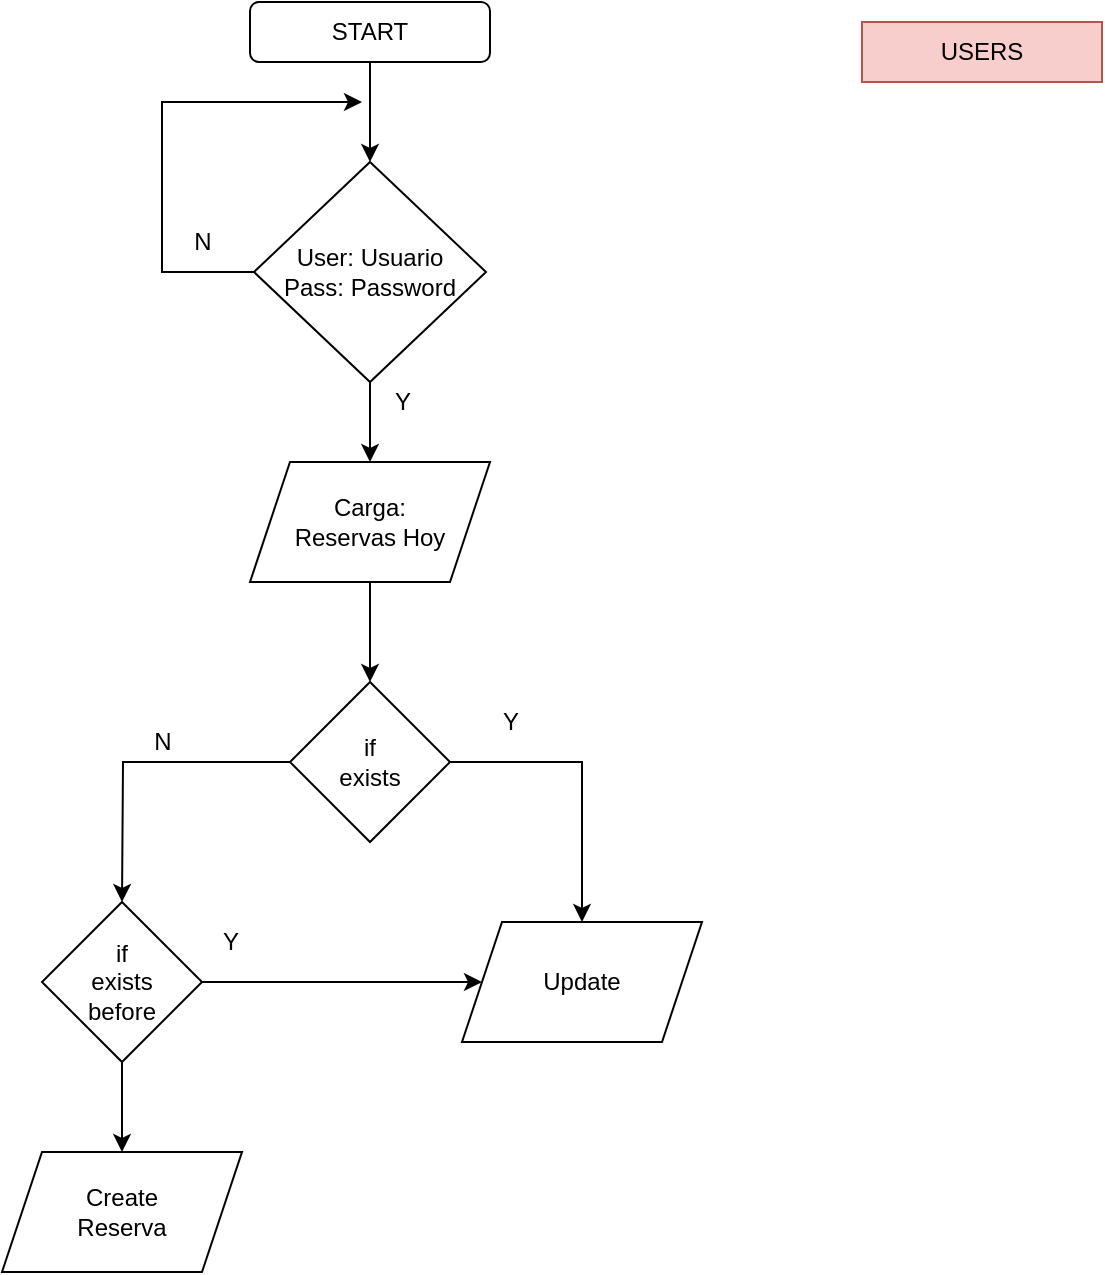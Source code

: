 <mxfile version="16.2.7" type="github" pages="2">
  <diagram id="VauM-asOZjBpcQBod1W1" name="BackEnd - Users">
    <mxGraphModel dx="1027" dy="571" grid="1" gridSize="10" guides="1" tooltips="1" connect="1" arrows="1" fold="1" page="1" pageScale="1" pageWidth="827" pageHeight="1169" math="0" shadow="0">
      <root>
        <mxCell id="0" />
        <mxCell id="1" parent="0" />
        <mxCell id="SsAnK3N2priRtX3Kv_67-16" style="edgeStyle=orthogonalEdgeStyle;rounded=0;orthogonalLoop=1;jettySize=auto;html=1;entryX=0.5;entryY=0;entryDx=0;entryDy=0;" edge="1" parent="1" source="dzH_pWiBcKx7Zo8vlK67-3" target="SsAnK3N2priRtX3Kv_67-1">
          <mxGeometry relative="1" as="geometry" />
        </mxCell>
        <mxCell id="dzH_pWiBcKx7Zo8vlK67-3" value="START" style="rounded=1;whiteSpace=wrap;html=1;" parent="1" vertex="1">
          <mxGeometry x="354" y="10" width="120" height="30" as="geometry" />
        </mxCell>
        <mxCell id="SsAnK3N2priRtX3Kv_67-17" style="edgeStyle=orthogonalEdgeStyle;rounded=0;orthogonalLoop=1;jettySize=auto;html=1;" edge="1" parent="1" source="SsAnK3N2priRtX3Kv_67-1" target="SsAnK3N2priRtX3Kv_67-2">
          <mxGeometry relative="1" as="geometry" />
        </mxCell>
        <mxCell id="SsAnK3N2priRtX3Kv_67-19" style="edgeStyle=orthogonalEdgeStyle;rounded=0;orthogonalLoop=1;jettySize=auto;html=1;exitX=0;exitY=0.5;exitDx=0;exitDy=0;" edge="1" parent="1" source="SsAnK3N2priRtX3Kv_67-1">
          <mxGeometry relative="1" as="geometry">
            <mxPoint x="410" y="60" as="targetPoint" />
            <Array as="points">
              <mxPoint x="310" y="145" />
              <mxPoint x="310" y="60" />
            </Array>
          </mxGeometry>
        </mxCell>
        <mxCell id="SsAnK3N2priRtX3Kv_67-1" value="&lt;div&gt;User: Usuario&lt;/div&gt;&lt;div&gt;Pass: Password&lt;/div&gt;" style="rhombus;whiteSpace=wrap;html=1;" vertex="1" parent="1">
          <mxGeometry x="356" y="90" width="116" height="110" as="geometry" />
        </mxCell>
        <mxCell id="SsAnK3N2priRtX3Kv_67-18" style="edgeStyle=orthogonalEdgeStyle;rounded=0;orthogonalLoop=1;jettySize=auto;html=1;exitX=0.5;exitY=1;exitDx=0;exitDy=0;entryX=0.5;entryY=0;entryDx=0;entryDy=0;" edge="1" parent="1" source="SsAnK3N2priRtX3Kv_67-2" target="SsAnK3N2priRtX3Kv_67-4">
          <mxGeometry relative="1" as="geometry" />
        </mxCell>
        <mxCell id="SsAnK3N2priRtX3Kv_67-2" value="&lt;div&gt;Carga:&lt;/div&gt;&lt;div&gt;Reservas Hoy&lt;br&gt;&lt;/div&gt;" style="shape=parallelogram;perimeter=parallelogramPerimeter;whiteSpace=wrap;html=1;fixedSize=1;" vertex="1" parent="1">
          <mxGeometry x="354" y="240" width="120" height="60" as="geometry" />
        </mxCell>
        <mxCell id="SsAnK3N2priRtX3Kv_67-8" style="edgeStyle=orthogonalEdgeStyle;rounded=0;orthogonalLoop=1;jettySize=auto;html=1;exitX=1;exitY=0.5;exitDx=0;exitDy=0;" edge="1" parent="1" source="SsAnK3N2priRtX3Kv_67-4" target="SsAnK3N2priRtX3Kv_67-7">
          <mxGeometry relative="1" as="geometry" />
        </mxCell>
        <mxCell id="SsAnK3N2priRtX3Kv_67-11" style="edgeStyle=orthogonalEdgeStyle;rounded=0;orthogonalLoop=1;jettySize=auto;html=1;exitX=0;exitY=0.5;exitDx=0;exitDy=0;" edge="1" parent="1" source="SsAnK3N2priRtX3Kv_67-4">
          <mxGeometry relative="1" as="geometry">
            <mxPoint x="290" y="460" as="targetPoint" />
          </mxGeometry>
        </mxCell>
        <mxCell id="SsAnK3N2priRtX3Kv_67-4" value="&lt;div&gt;if&lt;/div&gt;&lt;div&gt;exists&lt;br&gt;&lt;/div&gt;" style="rhombus;whiteSpace=wrap;html=1;" vertex="1" parent="1">
          <mxGeometry x="374" y="350" width="80" height="80" as="geometry" />
        </mxCell>
        <mxCell id="SsAnK3N2priRtX3Kv_67-6" value="&lt;div&gt;Create&lt;/div&gt;&lt;div&gt;Reserva&lt;br&gt;&lt;/div&gt;" style="shape=parallelogram;perimeter=parallelogramPerimeter;whiteSpace=wrap;html=1;fixedSize=1;" vertex="1" parent="1">
          <mxGeometry x="230" y="585" width="120" height="60" as="geometry" />
        </mxCell>
        <mxCell id="SsAnK3N2priRtX3Kv_67-7" value="Update" style="shape=parallelogram;perimeter=parallelogramPerimeter;whiteSpace=wrap;html=1;fixedSize=1;" vertex="1" parent="1">
          <mxGeometry x="460" y="470" width="120" height="60" as="geometry" />
        </mxCell>
        <mxCell id="SsAnK3N2priRtX3Kv_67-9" value="Y" style="text;html=1;align=center;verticalAlign=middle;resizable=0;points=[];autosize=1;strokeColor=none;fillColor=none;" vertex="1" parent="1">
          <mxGeometry x="474" y="360" width="20" height="20" as="geometry" />
        </mxCell>
        <mxCell id="SsAnK3N2priRtX3Kv_67-10" value="N" style="text;html=1;align=center;verticalAlign=middle;resizable=0;points=[];autosize=1;strokeColor=none;fillColor=none;" vertex="1" parent="1">
          <mxGeometry x="300" y="370" width="20" height="20" as="geometry" />
        </mxCell>
        <mxCell id="SsAnK3N2priRtX3Kv_67-13" style="edgeStyle=orthogonalEdgeStyle;rounded=0;orthogonalLoop=1;jettySize=auto;html=1;exitX=1;exitY=0.5;exitDx=0;exitDy=0;entryX=0;entryY=0.5;entryDx=0;entryDy=0;" edge="1" parent="1" source="SsAnK3N2priRtX3Kv_67-12" target="SsAnK3N2priRtX3Kv_67-7">
          <mxGeometry relative="1" as="geometry" />
        </mxCell>
        <mxCell id="SsAnK3N2priRtX3Kv_67-15" style="edgeStyle=orthogonalEdgeStyle;rounded=0;orthogonalLoop=1;jettySize=auto;html=1;entryX=0.5;entryY=0;entryDx=0;entryDy=0;" edge="1" parent="1" source="SsAnK3N2priRtX3Kv_67-12" target="SsAnK3N2priRtX3Kv_67-6">
          <mxGeometry relative="1" as="geometry" />
        </mxCell>
        <mxCell id="SsAnK3N2priRtX3Kv_67-12" value="&lt;div&gt;if &lt;br&gt;&lt;/div&gt;&lt;div&gt;exists&lt;/div&gt;&lt;div&gt;before&lt;br&gt;&lt;/div&gt;" style="rhombus;whiteSpace=wrap;html=1;" vertex="1" parent="1">
          <mxGeometry x="250" y="460" width="80" height="80" as="geometry" />
        </mxCell>
        <mxCell id="SsAnK3N2priRtX3Kv_67-14" value="Y" style="text;html=1;align=center;verticalAlign=middle;resizable=0;points=[];autosize=1;strokeColor=none;fillColor=none;" vertex="1" parent="1">
          <mxGeometry x="334" y="470" width="20" height="20" as="geometry" />
        </mxCell>
        <mxCell id="SsAnK3N2priRtX3Kv_67-20" value="Y" style="text;html=1;align=center;verticalAlign=middle;resizable=0;points=[];autosize=1;strokeColor=none;fillColor=none;" vertex="1" parent="1">
          <mxGeometry x="420" y="200" width="20" height="20" as="geometry" />
        </mxCell>
        <mxCell id="SsAnK3N2priRtX3Kv_67-21" value="N" style="text;html=1;align=center;verticalAlign=middle;resizable=0;points=[];autosize=1;strokeColor=none;fillColor=none;" vertex="1" parent="1">
          <mxGeometry x="320" y="120" width="20" height="20" as="geometry" />
        </mxCell>
        <mxCell id="SsAnK3N2priRtX3Kv_67-22" value="USERS" style="rounded=0;whiteSpace=wrap;html=1;fillColor=#f8cecc;strokeColor=#b85450;" vertex="1" parent="1">
          <mxGeometry x="660" y="20" width="120" height="30" as="geometry" />
        </mxCell>
      </root>
    </mxGraphModel>
  </diagram>
  <diagram id="08t-NFGOwQiAIEs_aI1K" name="BackEnd - Clientes">
    <mxGraphModel dx="1027" dy="571" grid="1" gridSize="10" guides="1" tooltips="1" connect="1" arrows="1" fold="1" page="1" pageScale="1" pageWidth="827" pageHeight="1169" math="0" shadow="0">
      <root>
        <mxCell id="CMdukA76dbIwI49dxXo--0" />
        <mxCell id="CMdukA76dbIwI49dxXo--1" parent="CMdukA76dbIwI49dxXo--0" />
        <mxCell id="CMdukA76dbIwI49dxXo--2" value="START" style="rounded=1;whiteSpace=wrap;html=1;" vertex="1" parent="CMdukA76dbIwI49dxXo--1">
          <mxGeometry x="330" y="20" width="120" height="30" as="geometry" />
        </mxCell>
      </root>
    </mxGraphModel>
  </diagram>
</mxfile>
